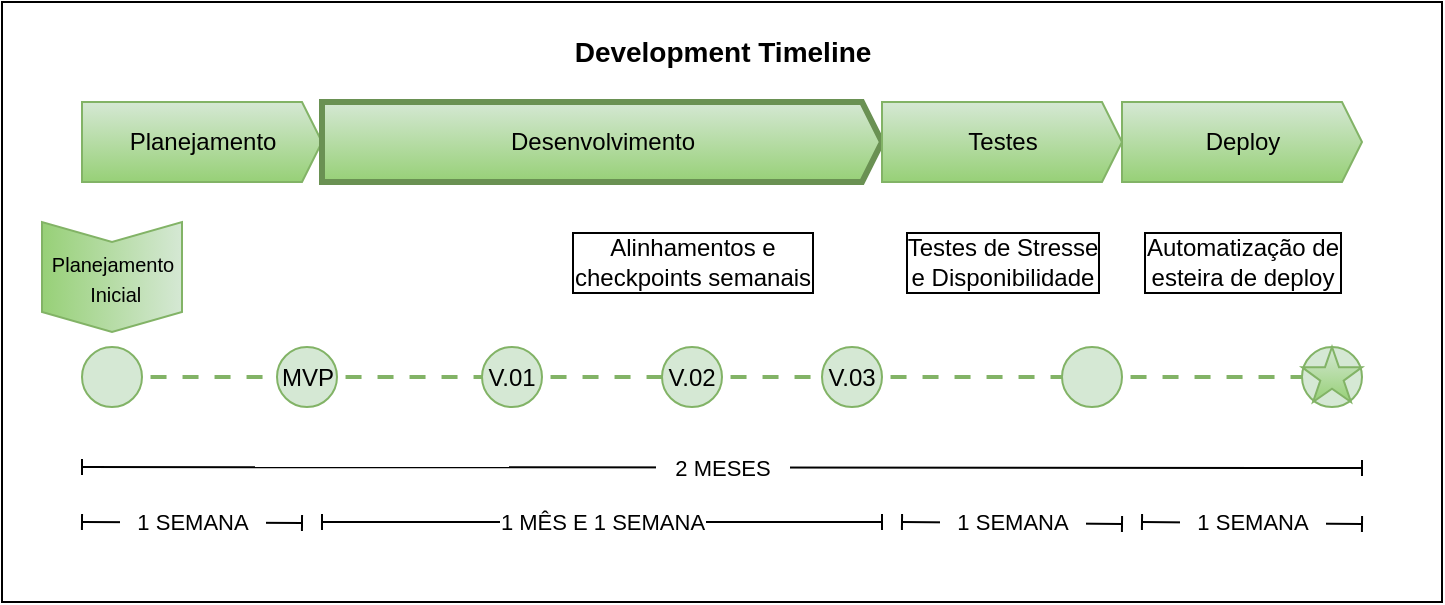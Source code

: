 <mxfile version="22.1.18" type="github">
  <diagram name="Page-1" id="jvHXsrBljIZh9Bcvvygx">
    <mxGraphModel dx="880" dy="468" grid="1" gridSize="10" guides="1" tooltips="1" connect="1" arrows="1" fold="1" page="1" pageScale="1" pageWidth="850" pageHeight="1100" math="0" shadow="0">
      <root>
        <mxCell id="0" />
        <mxCell id="1" parent="0" />
        <mxCell id="OGMLSJQyytf993Z_IZep-33" value="" style="rounded=0;whiteSpace=wrap;html=1;" vertex="1" parent="1">
          <mxGeometry x="40" y="30" width="720" height="300" as="geometry" />
        </mxCell>
        <mxCell id="OGMLSJQyytf993Z_IZep-26" value="" style="ellipse;whiteSpace=wrap;html=1;aspect=fixed;fillColor=#d5e8d4;strokeColor=#82b366;" vertex="1" parent="1">
          <mxGeometry x="690" y="202.5" width="30" height="30" as="geometry" />
        </mxCell>
        <mxCell id="OGMLSJQyytf993Z_IZep-3" value="Planejamento" style="html=1;shadow=0;dashed=0;align=center;verticalAlign=middle;shape=mxgraph.arrows2.arrow;dy=0;dx=10;notch=0;fillColor=#d5e8d4;strokeColor=#82b366;gradientColor=#97d077;" vertex="1" parent="1">
          <mxGeometry x="80" y="80" width="120" height="40" as="geometry" />
        </mxCell>
        <mxCell id="OGMLSJQyytf993Z_IZep-4" value="Desenvolvimento" style="html=1;shadow=0;dashed=0;align=center;verticalAlign=middle;shape=mxgraph.arrows2.arrow;dy=0;dx=10;notch=0;fillColor=#d5e8d4;strokeColor=#6A9153;gradientColor=#97d077;strokeWidth=3;" vertex="1" parent="1">
          <mxGeometry x="200" y="80" width="280" height="40" as="geometry" />
        </mxCell>
        <mxCell id="OGMLSJQyytf993Z_IZep-5" value="Testes" style="html=1;shadow=0;dashed=0;align=center;verticalAlign=middle;shape=mxgraph.arrows2.arrow;dy=0;dx=10;notch=0;fillColor=#d5e8d4;strokeColor=#82b366;gradientColor=#97d077;" vertex="1" parent="1">
          <mxGeometry x="480" y="80" width="120" height="40" as="geometry" />
        </mxCell>
        <mxCell id="OGMLSJQyytf993Z_IZep-6" value="Deploy" style="html=1;shadow=0;dashed=0;align=center;verticalAlign=middle;shape=mxgraph.arrows2.arrow;dy=0;dx=10;notch=0;fillColor=#d5e8d4;strokeColor=#82b366;gradientColor=#97d077;" vertex="1" parent="1">
          <mxGeometry x="600" y="80" width="120" height="40" as="geometry" />
        </mxCell>
        <mxCell id="OGMLSJQyytf993Z_IZep-7" value="" style="html=1;shadow=0;dashed=0;align=center;verticalAlign=middle;shape=mxgraph.arrows2.arrow;dy=0;dx=10;notch=10;rotation=90;whiteSpace=wrap;fillColor=#d5e8d4;strokeColor=#82b366;gradientColor=#97d077;" vertex="1" parent="1">
          <mxGeometry x="67.5" y="132.5" width="55" height="70" as="geometry" />
        </mxCell>
        <mxCell id="OGMLSJQyytf993Z_IZep-8" value="&lt;font style=&quot;font-size: 10px;&quot;&gt;Planejamento&lt;br&gt;&amp;nbsp;Inicial&lt;/font&gt;" style="text;html=1;align=center;verticalAlign=middle;resizable=0;points=[];autosize=1;strokeColor=none;fillColor=none;" vertex="1" parent="1">
          <mxGeometry x="55" y="147.5" width="80" height="40" as="geometry" />
        </mxCell>
        <mxCell id="OGMLSJQyytf993Z_IZep-11" style="edgeStyle=orthogonalEdgeStyle;rounded=0;orthogonalLoop=1;jettySize=auto;html=1;exitX=1;exitY=0.5;exitDx=0;exitDy=0;entryX=0;entryY=0.5;entryDx=0;entryDy=0;endArrow=none;endFill=0;flowAnimation=1;strokeWidth=2;fillColor=#d5e8d4;strokeColor=#82b366;" edge="1" parent="1" source="OGMLSJQyytf993Z_IZep-9" target="OGMLSJQyytf993Z_IZep-10">
          <mxGeometry relative="1" as="geometry" />
        </mxCell>
        <mxCell id="OGMLSJQyytf993Z_IZep-9" value="" style="ellipse;whiteSpace=wrap;html=1;aspect=fixed;fillColor=#d5e8d4;strokeColor=#82b366;" vertex="1" parent="1">
          <mxGeometry x="80" y="202.5" width="30" height="30" as="geometry" />
        </mxCell>
        <mxCell id="OGMLSJQyytf993Z_IZep-15" style="edgeStyle=orthogonalEdgeStyle;rounded=0;orthogonalLoop=1;jettySize=auto;html=1;exitX=1;exitY=0.5;exitDx=0;exitDy=0;endArrow=none;endFill=0;flowAnimation=1;strokeWidth=2;fillColor=#d5e8d4;strokeColor=#82b366;" edge="1" parent="1" source="OGMLSJQyytf993Z_IZep-10" target="OGMLSJQyytf993Z_IZep-12">
          <mxGeometry relative="1" as="geometry" />
        </mxCell>
        <mxCell id="OGMLSJQyytf993Z_IZep-10" value="MVP" style="ellipse;whiteSpace=wrap;html=1;aspect=fixed;fillColor=#d5e8d4;strokeColor=#82b366;" vertex="1" parent="1">
          <mxGeometry x="177.5" y="202.5" width="30" height="30" as="geometry" />
        </mxCell>
        <mxCell id="OGMLSJQyytf993Z_IZep-16" style="edgeStyle=orthogonalEdgeStyle;rounded=0;orthogonalLoop=1;jettySize=auto;html=1;exitX=1;exitY=0.5;exitDx=0;exitDy=0;entryX=0;entryY=0.5;entryDx=0;entryDy=0;endArrow=none;endFill=0;flowAnimation=1;strokeWidth=2;fillColor=#d5e8d4;strokeColor=#82b366;" edge="1" parent="1" source="OGMLSJQyytf993Z_IZep-12" target="OGMLSJQyytf993Z_IZep-13">
          <mxGeometry relative="1" as="geometry" />
        </mxCell>
        <mxCell id="OGMLSJQyytf993Z_IZep-12" value="V.01" style="ellipse;whiteSpace=wrap;html=1;aspect=fixed;fillColor=#d5e8d4;strokeColor=#82b366;" vertex="1" parent="1">
          <mxGeometry x="280" y="202.5" width="30" height="30" as="geometry" />
        </mxCell>
        <mxCell id="OGMLSJQyytf993Z_IZep-17" style="edgeStyle=orthogonalEdgeStyle;rounded=0;orthogonalLoop=1;jettySize=auto;html=1;exitX=1;exitY=0.5;exitDx=0;exitDy=0;entryX=0;entryY=0.5;entryDx=0;entryDy=0;endArrow=none;endFill=0;flowAnimation=1;strokeWidth=2;fillColor=#d5e8d4;strokeColor=#82b366;" edge="1" parent="1" source="OGMLSJQyytf993Z_IZep-13" target="OGMLSJQyytf993Z_IZep-14">
          <mxGeometry relative="1" as="geometry" />
        </mxCell>
        <mxCell id="OGMLSJQyytf993Z_IZep-13" value="V.02" style="ellipse;whiteSpace=wrap;html=1;aspect=fixed;fillColor=#d5e8d4;strokeColor=#82b366;" vertex="1" parent="1">
          <mxGeometry x="370" y="202.5" width="30" height="30" as="geometry" />
        </mxCell>
        <mxCell id="OGMLSJQyytf993Z_IZep-22" style="edgeStyle=orthogonalEdgeStyle;rounded=0;orthogonalLoop=1;jettySize=auto;html=1;exitX=1;exitY=0.5;exitDx=0;exitDy=0;entryX=0;entryY=0.5;entryDx=0;entryDy=0;endArrow=none;endFill=0;flowAnimation=1;strokeWidth=2;fillColor=#d5e8d4;strokeColor=#82b366;" edge="1" parent="1" source="OGMLSJQyytf993Z_IZep-14" target="OGMLSJQyytf993Z_IZep-21">
          <mxGeometry relative="1" as="geometry" />
        </mxCell>
        <mxCell id="OGMLSJQyytf993Z_IZep-14" value="V.03" style="ellipse;whiteSpace=wrap;html=1;aspect=fixed;fillColor=#d5e8d4;strokeColor=#82b366;" vertex="1" parent="1">
          <mxGeometry x="450" y="202.5" width="30" height="30" as="geometry" />
        </mxCell>
        <mxCell id="OGMLSJQyytf993Z_IZep-18" value="Alinhamentos e &lt;br&gt;checkpoints semanais" style="text;html=1;align=center;verticalAlign=middle;resizable=0;points=[];autosize=1;labelBorderColor=default;" vertex="1" parent="1">
          <mxGeometry x="315" y="140" width="140" height="40" as="geometry" />
        </mxCell>
        <mxCell id="OGMLSJQyytf993Z_IZep-27" style="edgeStyle=orthogonalEdgeStyle;rounded=0;orthogonalLoop=1;jettySize=auto;html=1;exitX=1;exitY=0.5;exitDx=0;exitDy=0;entryX=0;entryY=0.5;entryDx=0;entryDy=0;endArrow=none;endFill=0;flowAnimation=1;strokeWidth=2;fillColor=#d5e8d4;strokeColor=#82b366;" edge="1" parent="1" source="OGMLSJQyytf993Z_IZep-21" target="OGMLSJQyytf993Z_IZep-26">
          <mxGeometry relative="1" as="geometry">
            <mxPoint x="600" y="230" as="targetPoint" />
          </mxGeometry>
        </mxCell>
        <mxCell id="OGMLSJQyytf993Z_IZep-21" value="" style="ellipse;whiteSpace=wrap;html=1;aspect=fixed;fillColor=#d5e8d4;strokeColor=#82b366;" vertex="1" parent="1">
          <mxGeometry x="570" y="202.5" width="30" height="30" as="geometry" />
        </mxCell>
        <mxCell id="OGMLSJQyytf993Z_IZep-24" value="" style="verticalLabelPosition=bottom;verticalAlign=top;html=1;shape=mxgraph.basic.star;fillColor=#d5e8d4;strokeColor=#82b366;gradientColor=#97d077;" vertex="1" parent="1">
          <mxGeometry x="690" y="202.5" width="30" height="27.5" as="geometry" />
        </mxCell>
        <mxCell id="OGMLSJQyytf993Z_IZep-28" value="&amp;nbsp; &amp;nbsp;2 MESES&amp;nbsp; &amp;nbsp;" style="endArrow=baseDash;startArrow=baseDash;html=1;rounded=0;startFill=0;endFill=0;" edge="1" parent="1">
          <mxGeometry width="50" height="50" relative="1" as="geometry">
            <mxPoint x="80" y="262.5" as="sourcePoint" />
            <mxPoint x="720" y="263" as="targetPoint" />
            <mxPoint as="offset" />
          </mxGeometry>
        </mxCell>
        <mxCell id="OGMLSJQyytf993Z_IZep-29" value="&amp;nbsp; &amp;nbsp;1 SEMANA&amp;nbsp; &amp;nbsp;" style="endArrow=baseDash;startArrow=baseDash;html=1;rounded=0;startFill=0;endFill=0;" edge="1" parent="1">
          <mxGeometry width="50" height="50" relative="1" as="geometry">
            <mxPoint x="80" y="290" as="sourcePoint" />
            <mxPoint x="190" y="290.5" as="targetPoint" />
          </mxGeometry>
        </mxCell>
        <mxCell id="OGMLSJQyytf993Z_IZep-30" value="1 MÊS E 1 SEMANA" style="endArrow=baseDash;startArrow=baseDash;html=1;rounded=0;startFill=0;endFill=0;" edge="1" parent="1">
          <mxGeometry width="50" height="50" relative="1" as="geometry">
            <mxPoint x="200" y="290" as="sourcePoint" />
            <mxPoint x="480" y="290" as="targetPoint" />
          </mxGeometry>
        </mxCell>
        <mxCell id="OGMLSJQyytf993Z_IZep-31" value="&amp;nbsp; &amp;nbsp;1 SEMANA&amp;nbsp; &amp;nbsp;" style="endArrow=baseDash;startArrow=baseDash;html=1;rounded=0;startFill=0;endFill=0;" edge="1" parent="1">
          <mxGeometry width="50" height="50" relative="1" as="geometry">
            <mxPoint x="490" y="290" as="sourcePoint" />
            <mxPoint x="600" y="291" as="targetPoint" />
          </mxGeometry>
        </mxCell>
        <mxCell id="OGMLSJQyytf993Z_IZep-32" value="&amp;nbsp; &amp;nbsp;1 SEMANA&amp;nbsp; &amp;nbsp;" style="endArrow=baseDash;startArrow=baseDash;html=1;rounded=0;startFill=0;endFill=0;" edge="1" parent="1">
          <mxGeometry width="50" height="50" relative="1" as="geometry">
            <mxPoint x="610" y="290" as="sourcePoint" />
            <mxPoint x="720" y="291" as="targetPoint" />
          </mxGeometry>
        </mxCell>
        <mxCell id="OGMLSJQyytf993Z_IZep-35" value="Testes de Stresse &lt;br&gt;e Disponibilidade" style="text;html=1;align=center;verticalAlign=middle;resizable=0;points=[];autosize=1;labelBorderColor=default;" vertex="1" parent="1">
          <mxGeometry x="480" y="140" width="120" height="40" as="geometry" />
        </mxCell>
        <mxCell id="OGMLSJQyytf993Z_IZep-36" value="Automatização de &lt;br&gt;esteira de deploy" style="text;html=1;align=center;verticalAlign=middle;resizable=0;points=[];autosize=1;labelBorderColor=default;" vertex="1" parent="1">
          <mxGeometry x="600" y="140" width="120" height="40" as="geometry" />
        </mxCell>
        <mxCell id="OGMLSJQyytf993Z_IZep-38" value="Development Timeline" style="text;html=1;align=center;verticalAlign=middle;resizable=0;points=[];autosize=1;strokeColor=none;fillColor=none;fontSize=14;fontStyle=1" vertex="1" parent="1">
          <mxGeometry x="315" y="40" width="170" height="30" as="geometry" />
        </mxCell>
      </root>
    </mxGraphModel>
  </diagram>
</mxfile>
